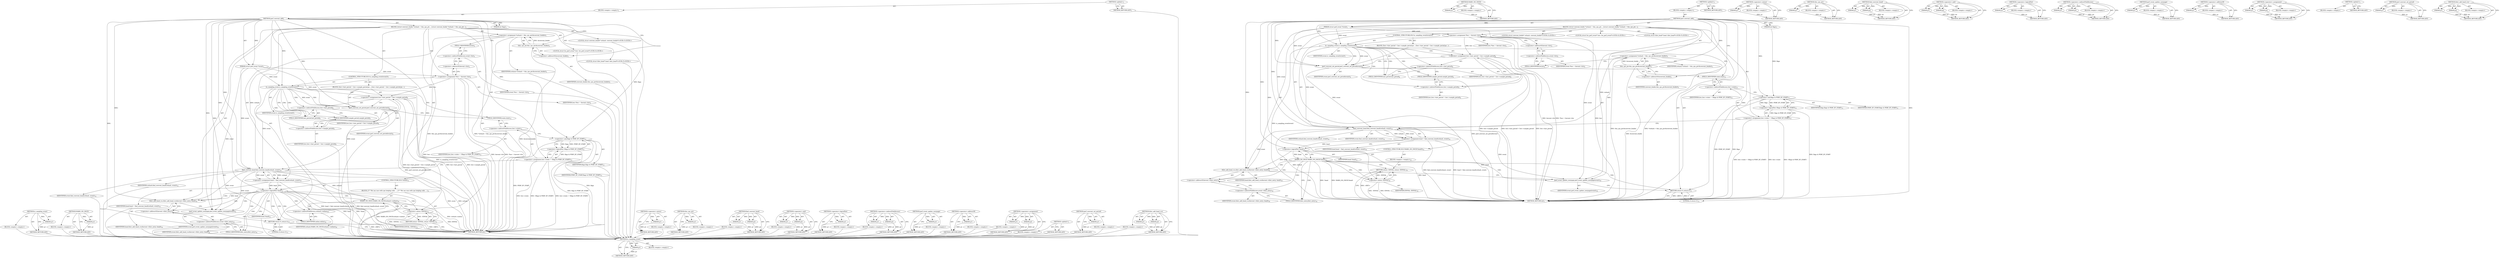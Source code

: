digraph "hlist_add_head_rcu" {
vulnerable_116 [label=<(METHOD,is_sampling_event)>];
vulnerable_117 [label=<(PARAM,p1)>];
vulnerable_118 [label=<(BLOCK,&lt;empty&gt;,&lt;empty&gt;)>];
vulnerable_119 [label=<(METHOD_RETURN,ANY)>];
vulnerable_138 [label=<(METHOD,WARN_ON_ONCE)>];
vulnerable_139 [label=<(PARAM,p1)>];
vulnerable_140 [label=<(BLOCK,&lt;empty&gt;,&lt;empty&gt;)>];
vulnerable_141 [label=<(METHOD_RETURN,ANY)>];
vulnerable_6 [label=<(METHOD,&lt;global&gt;)<SUB>1</SUB>>];
vulnerable_7 [label=<(BLOCK,&lt;empty&gt;,&lt;empty&gt;)<SUB>1</SUB>>];
vulnerable_8 [label=<(METHOD,perf_swevent_add)<SUB>1</SUB>>];
vulnerable_9 [label=<(PARAM,struct perf_event *event)<SUB>1</SUB>>];
vulnerable_10 [label=<(PARAM,int flags)<SUB>1</SUB>>];
vulnerable_11 [label=<(BLOCK,{
	struct swevent_htable *swhash = this_cpu_ptr...,{
	struct swevent_htable *swhash = this_cpu_ptr...)<SUB>2</SUB>>];
vulnerable_12 [label="<(LOCAL,struct swevent_htable* swhash: swevent_htable*)<SUB>3</SUB>>"];
vulnerable_13 [label=<(&lt;operator&gt;.assignment,*swhash = this_cpu_ptr(&amp;swevent_htable))<SUB>3</SUB>>];
vulnerable_14 [label=<(IDENTIFIER,swhash,*swhash = this_cpu_ptr(&amp;swevent_htable))<SUB>3</SUB>>];
vulnerable_15 [label=<(this_cpu_ptr,this_cpu_ptr(&amp;swevent_htable))<SUB>3</SUB>>];
vulnerable_16 [label=<(&lt;operator&gt;.addressOf,&amp;swevent_htable)<SUB>3</SUB>>];
vulnerable_17 [label=<(IDENTIFIER,swevent_htable,this_cpu_ptr(&amp;swevent_htable))<SUB>3</SUB>>];
vulnerable_18 [label="<(LOCAL,struct hw_perf_event* hwc: hw_perf_event*)<SUB>4</SUB>>"];
vulnerable_19 [label=<(&lt;operator&gt;.assignment,*hwc = &amp;event-&gt;hw)<SUB>4</SUB>>];
vulnerable_20 [label=<(IDENTIFIER,hwc,*hwc = &amp;event-&gt;hw)<SUB>4</SUB>>];
vulnerable_21 [label=<(&lt;operator&gt;.addressOf,&amp;event-&gt;hw)<SUB>4</SUB>>];
vulnerable_22 [label=<(&lt;operator&gt;.indirectFieldAccess,event-&gt;hw)<SUB>4</SUB>>];
vulnerable_23 [label=<(IDENTIFIER,event,*hwc = &amp;event-&gt;hw)<SUB>4</SUB>>];
vulnerable_24 [label=<(FIELD_IDENTIFIER,hw,hw)<SUB>4</SUB>>];
vulnerable_25 [label="<(LOCAL,struct hlist_head* head: hlist_head*)<SUB>5</SUB>>"];
vulnerable_26 [label=<(CONTROL_STRUCTURE,IF,if (is_sampling_event(event)))<SUB>7</SUB>>];
vulnerable_27 [label=<(is_sampling_event,is_sampling_event(event))<SUB>7</SUB>>];
vulnerable_28 [label=<(IDENTIFIER,event,is_sampling_event(event))<SUB>7</SUB>>];
vulnerable_29 [label=<(BLOCK,{
		hwc-&gt;last_period = hwc-&gt;sample_period;
		pe...,{
		hwc-&gt;last_period = hwc-&gt;sample_period;
		pe...)<SUB>7</SUB>>];
vulnerable_30 [label=<(&lt;operator&gt;.assignment,hwc-&gt;last_period = hwc-&gt;sample_period)<SUB>8</SUB>>];
vulnerable_31 [label=<(&lt;operator&gt;.indirectFieldAccess,hwc-&gt;last_period)<SUB>8</SUB>>];
vulnerable_32 [label=<(IDENTIFIER,hwc,hwc-&gt;last_period = hwc-&gt;sample_period)<SUB>8</SUB>>];
vulnerable_33 [label=<(FIELD_IDENTIFIER,last_period,last_period)<SUB>8</SUB>>];
vulnerable_34 [label=<(&lt;operator&gt;.indirectFieldAccess,hwc-&gt;sample_period)<SUB>8</SUB>>];
vulnerable_35 [label=<(IDENTIFIER,hwc,hwc-&gt;last_period = hwc-&gt;sample_period)<SUB>8</SUB>>];
vulnerable_36 [label=<(FIELD_IDENTIFIER,sample_period,sample_period)<SUB>8</SUB>>];
vulnerable_37 [label=<(perf_swevent_set_period,perf_swevent_set_period(event))<SUB>9</SUB>>];
vulnerable_38 [label=<(IDENTIFIER,event,perf_swevent_set_period(event))<SUB>9</SUB>>];
vulnerable_39 [label=<(&lt;operator&gt;.assignment,hwc-&gt;state = !(flags &amp; PERF_EF_START))<SUB>12</SUB>>];
vulnerable_40 [label=<(&lt;operator&gt;.indirectFieldAccess,hwc-&gt;state)<SUB>12</SUB>>];
vulnerable_41 [label=<(IDENTIFIER,hwc,hwc-&gt;state = !(flags &amp; PERF_EF_START))<SUB>12</SUB>>];
vulnerable_42 [label=<(FIELD_IDENTIFIER,state,state)<SUB>12</SUB>>];
vulnerable_43 [label=<(&lt;operator&gt;.logicalNot,!(flags &amp; PERF_EF_START))<SUB>12</SUB>>];
vulnerable_44 [label=<(&lt;operator&gt;.and,flags &amp; PERF_EF_START)<SUB>12</SUB>>];
vulnerable_45 [label=<(IDENTIFIER,flags,flags &amp; PERF_EF_START)<SUB>12</SUB>>];
vulnerable_46 [label=<(IDENTIFIER,PERF_EF_START,flags &amp; PERF_EF_START)<SUB>12</SUB>>];
vulnerable_47 [label=<(&lt;operator&gt;.assignment,head = find_swevent_head(swhash, event))<SUB>14</SUB>>];
vulnerable_48 [label=<(IDENTIFIER,head,head = find_swevent_head(swhash, event))<SUB>14</SUB>>];
vulnerable_49 [label=<(find_swevent_head,find_swevent_head(swhash, event))<SUB>14</SUB>>];
vulnerable_50 [label=<(IDENTIFIER,swhash,find_swevent_head(swhash, event))<SUB>14</SUB>>];
vulnerable_51 [label=<(IDENTIFIER,event,find_swevent_head(swhash, event))<SUB>14</SUB>>];
vulnerable_52 [label=<(CONTROL_STRUCTURE,IF,if (!head))<SUB>15</SUB>>];
vulnerable_53 [label=<(&lt;operator&gt;.logicalNot,!head)<SUB>15</SUB>>];
vulnerable_54 [label=<(IDENTIFIER,head,!head)<SUB>15</SUB>>];
vulnerable_55 [label=<(BLOCK,{
		/*
		 * We can race with cpu hotplug code. ...,{
		/*
		 * We can race with cpu hotplug code. ...)<SUB>15</SUB>>];
vulnerable_56 [label=<(WARN_ON_ONCE,WARN_ON_ONCE(swhash-&gt;online))<SUB>20</SUB>>];
vulnerable_57 [label=<(&lt;operator&gt;.indirectFieldAccess,swhash-&gt;online)<SUB>20</SUB>>];
vulnerable_58 [label=<(IDENTIFIER,swhash,WARN_ON_ONCE(swhash-&gt;online))<SUB>20</SUB>>];
vulnerable_59 [label=<(FIELD_IDENTIFIER,online,online)<SUB>20</SUB>>];
vulnerable_60 [label=<(RETURN,return -EINVAL;,return -EINVAL;)<SUB>21</SUB>>];
vulnerable_61 [label=<(&lt;operator&gt;.minus,-EINVAL)<SUB>21</SUB>>];
vulnerable_62 [label=<(IDENTIFIER,EINVAL,-EINVAL)<SUB>21</SUB>>];
vulnerable_63 [label=<(hlist_add_head_rcu,hlist_add_head_rcu(&amp;event-&gt;hlist_entry, head))<SUB>24</SUB>>];
vulnerable_64 [label=<(&lt;operator&gt;.addressOf,&amp;event-&gt;hlist_entry)<SUB>24</SUB>>];
vulnerable_65 [label=<(&lt;operator&gt;.indirectFieldAccess,event-&gt;hlist_entry)<SUB>24</SUB>>];
vulnerable_66 [label=<(IDENTIFIER,event,hlist_add_head_rcu(&amp;event-&gt;hlist_entry, head))<SUB>24</SUB>>];
vulnerable_67 [label=<(FIELD_IDENTIFIER,hlist_entry,hlist_entry)<SUB>24</SUB>>];
vulnerable_68 [label=<(IDENTIFIER,head,hlist_add_head_rcu(&amp;event-&gt;hlist_entry, head))<SUB>24</SUB>>];
vulnerable_69 [label=<(perf_event_update_userpage,perf_event_update_userpage(event))<SUB>25</SUB>>];
vulnerable_70 [label=<(IDENTIFIER,event,perf_event_update_userpage(event))<SUB>25</SUB>>];
vulnerable_71 [label=<(RETURN,return 0;,return 0;)<SUB>27</SUB>>];
vulnerable_72 [label=<(LITERAL,0,return 0;)<SUB>27</SUB>>];
vulnerable_73 [label=<(METHOD_RETURN,int)<SUB>1</SUB>>];
vulnerable_75 [label=<(METHOD_RETURN,ANY)<SUB>1</SUB>>];
vulnerable_142 [label=<(METHOD,&lt;operator&gt;.minus)>];
vulnerable_143 [label=<(PARAM,p1)>];
vulnerable_144 [label=<(BLOCK,&lt;empty&gt;,&lt;empty&gt;)>];
vulnerable_145 [label=<(METHOD_RETURN,ANY)>];
vulnerable_103 [label=<(METHOD,this_cpu_ptr)>];
vulnerable_104 [label=<(PARAM,p1)>];
vulnerable_105 [label=<(BLOCK,&lt;empty&gt;,&lt;empty&gt;)>];
vulnerable_106 [label=<(METHOD_RETURN,ANY)>];
vulnerable_133 [label=<(METHOD,find_swevent_head)>];
vulnerable_134 [label=<(PARAM,p1)>];
vulnerable_135 [label=<(PARAM,p2)>];
vulnerable_136 [label=<(BLOCK,&lt;empty&gt;,&lt;empty&gt;)>];
vulnerable_137 [label=<(METHOD_RETURN,ANY)>];
vulnerable_128 [label=<(METHOD,&lt;operator&gt;.and)>];
vulnerable_129 [label=<(PARAM,p1)>];
vulnerable_130 [label=<(PARAM,p2)>];
vulnerable_131 [label=<(BLOCK,&lt;empty&gt;,&lt;empty&gt;)>];
vulnerable_132 [label=<(METHOD_RETURN,ANY)>];
vulnerable_124 [label=<(METHOD,&lt;operator&gt;.logicalNot)>];
vulnerable_125 [label=<(PARAM,p1)>];
vulnerable_126 [label=<(BLOCK,&lt;empty&gt;,&lt;empty&gt;)>];
vulnerable_127 [label=<(METHOD_RETURN,ANY)>];
vulnerable_111 [label=<(METHOD,&lt;operator&gt;.indirectFieldAccess)>];
vulnerable_112 [label=<(PARAM,p1)>];
vulnerable_113 [label=<(PARAM,p2)>];
vulnerable_114 [label=<(BLOCK,&lt;empty&gt;,&lt;empty&gt;)>];
vulnerable_115 [label=<(METHOD_RETURN,ANY)>];
vulnerable_151 [label=<(METHOD,perf_event_update_userpage)>];
vulnerable_152 [label=<(PARAM,p1)>];
vulnerable_153 [label=<(BLOCK,&lt;empty&gt;,&lt;empty&gt;)>];
vulnerable_154 [label=<(METHOD_RETURN,ANY)>];
vulnerable_107 [label=<(METHOD,&lt;operator&gt;.addressOf)>];
vulnerable_108 [label=<(PARAM,p1)>];
vulnerable_109 [label=<(BLOCK,&lt;empty&gt;,&lt;empty&gt;)>];
vulnerable_110 [label=<(METHOD_RETURN,ANY)>];
vulnerable_98 [label=<(METHOD,&lt;operator&gt;.assignment)>];
vulnerable_99 [label=<(PARAM,p1)>];
vulnerable_100 [label=<(PARAM,p2)>];
vulnerable_101 [label=<(BLOCK,&lt;empty&gt;,&lt;empty&gt;)>];
vulnerable_102 [label=<(METHOD_RETURN,ANY)>];
vulnerable_92 [label=<(METHOD,&lt;global&gt;)<SUB>1</SUB>>];
vulnerable_93 [label=<(BLOCK,&lt;empty&gt;,&lt;empty&gt;)>];
vulnerable_94 [label=<(METHOD_RETURN,ANY)>];
vulnerable_120 [label=<(METHOD,perf_swevent_set_period)>];
vulnerable_121 [label=<(PARAM,p1)>];
vulnerable_122 [label=<(BLOCK,&lt;empty&gt;,&lt;empty&gt;)>];
vulnerable_123 [label=<(METHOD_RETURN,ANY)>];
vulnerable_146 [label=<(METHOD,hlist_add_head_rcu)>];
vulnerable_147 [label=<(PARAM,p1)>];
vulnerable_148 [label=<(PARAM,p2)>];
vulnerable_149 [label=<(BLOCK,&lt;empty&gt;,&lt;empty&gt;)>];
vulnerable_150 [label=<(METHOD_RETURN,ANY)>];
fixed_113 [label=<(METHOD,is_sampling_event)>];
fixed_114 [label=<(PARAM,p1)>];
fixed_115 [label=<(BLOCK,&lt;empty&gt;,&lt;empty&gt;)>];
fixed_116 [label=<(METHOD_RETURN,ANY)>];
fixed_135 [label=<(METHOD,WARN_ON_ONCE)>];
fixed_136 [label=<(PARAM,p1)>];
fixed_137 [label=<(BLOCK,&lt;empty&gt;,&lt;empty&gt;)>];
fixed_138 [label=<(METHOD_RETURN,ANY)>];
fixed_6 [label=<(METHOD,&lt;global&gt;)<SUB>1</SUB>>];
fixed_7 [label=<(BLOCK,&lt;empty&gt;,&lt;empty&gt;)<SUB>1</SUB>>];
fixed_8 [label=<(METHOD,perf_swevent_add)<SUB>1</SUB>>];
fixed_9 [label=<(PARAM,struct perf_event *event)<SUB>1</SUB>>];
fixed_10 [label=<(PARAM,int flags)<SUB>1</SUB>>];
fixed_11 [label=<(BLOCK,{
	struct swevent_htable *swhash = this_cpu_ptr...,{
	struct swevent_htable *swhash = this_cpu_ptr...)<SUB>2</SUB>>];
fixed_12 [label="<(LOCAL,struct swevent_htable* swhash: swevent_htable*)<SUB>3</SUB>>"];
fixed_13 [label=<(&lt;operator&gt;.assignment,*swhash = this_cpu_ptr(&amp;swevent_htable))<SUB>3</SUB>>];
fixed_14 [label=<(IDENTIFIER,swhash,*swhash = this_cpu_ptr(&amp;swevent_htable))<SUB>3</SUB>>];
fixed_15 [label=<(this_cpu_ptr,this_cpu_ptr(&amp;swevent_htable))<SUB>3</SUB>>];
fixed_16 [label=<(&lt;operator&gt;.addressOf,&amp;swevent_htable)<SUB>3</SUB>>];
fixed_17 [label=<(IDENTIFIER,swevent_htable,this_cpu_ptr(&amp;swevent_htable))<SUB>3</SUB>>];
fixed_18 [label="<(LOCAL,struct hw_perf_event* hwc: hw_perf_event*)<SUB>4</SUB>>"];
fixed_19 [label=<(&lt;operator&gt;.assignment,*hwc = &amp;event-&gt;hw)<SUB>4</SUB>>];
fixed_20 [label=<(IDENTIFIER,hwc,*hwc = &amp;event-&gt;hw)<SUB>4</SUB>>];
fixed_21 [label=<(&lt;operator&gt;.addressOf,&amp;event-&gt;hw)<SUB>4</SUB>>];
fixed_22 [label=<(&lt;operator&gt;.indirectFieldAccess,event-&gt;hw)<SUB>4</SUB>>];
fixed_23 [label=<(IDENTIFIER,event,*hwc = &amp;event-&gt;hw)<SUB>4</SUB>>];
fixed_24 [label=<(FIELD_IDENTIFIER,hw,hw)<SUB>4</SUB>>];
fixed_25 [label="<(LOCAL,struct hlist_head* head: hlist_head*)<SUB>5</SUB>>"];
fixed_26 [label=<(CONTROL_STRUCTURE,IF,if (is_sampling_event(event)))<SUB>7</SUB>>];
fixed_27 [label=<(is_sampling_event,is_sampling_event(event))<SUB>7</SUB>>];
fixed_28 [label=<(IDENTIFIER,event,is_sampling_event(event))<SUB>7</SUB>>];
fixed_29 [label=<(BLOCK,{
		hwc-&gt;last_period = hwc-&gt;sample_period;
		pe...,{
		hwc-&gt;last_period = hwc-&gt;sample_period;
		pe...)<SUB>7</SUB>>];
fixed_30 [label=<(&lt;operator&gt;.assignment,hwc-&gt;last_period = hwc-&gt;sample_period)<SUB>8</SUB>>];
fixed_31 [label=<(&lt;operator&gt;.indirectFieldAccess,hwc-&gt;last_period)<SUB>8</SUB>>];
fixed_32 [label=<(IDENTIFIER,hwc,hwc-&gt;last_period = hwc-&gt;sample_period)<SUB>8</SUB>>];
fixed_33 [label=<(FIELD_IDENTIFIER,last_period,last_period)<SUB>8</SUB>>];
fixed_34 [label=<(&lt;operator&gt;.indirectFieldAccess,hwc-&gt;sample_period)<SUB>8</SUB>>];
fixed_35 [label=<(IDENTIFIER,hwc,hwc-&gt;last_period = hwc-&gt;sample_period)<SUB>8</SUB>>];
fixed_36 [label=<(FIELD_IDENTIFIER,sample_period,sample_period)<SUB>8</SUB>>];
fixed_37 [label=<(perf_swevent_set_period,perf_swevent_set_period(event))<SUB>9</SUB>>];
fixed_38 [label=<(IDENTIFIER,event,perf_swevent_set_period(event))<SUB>9</SUB>>];
fixed_39 [label=<(&lt;operator&gt;.assignment,hwc-&gt;state = !(flags &amp; PERF_EF_START))<SUB>12</SUB>>];
fixed_40 [label=<(&lt;operator&gt;.indirectFieldAccess,hwc-&gt;state)<SUB>12</SUB>>];
fixed_41 [label=<(IDENTIFIER,hwc,hwc-&gt;state = !(flags &amp; PERF_EF_START))<SUB>12</SUB>>];
fixed_42 [label=<(FIELD_IDENTIFIER,state,state)<SUB>12</SUB>>];
fixed_43 [label=<(&lt;operator&gt;.logicalNot,!(flags &amp; PERF_EF_START))<SUB>12</SUB>>];
fixed_44 [label=<(&lt;operator&gt;.and,flags &amp; PERF_EF_START)<SUB>12</SUB>>];
fixed_45 [label=<(IDENTIFIER,flags,flags &amp; PERF_EF_START)<SUB>12</SUB>>];
fixed_46 [label=<(IDENTIFIER,PERF_EF_START,flags &amp; PERF_EF_START)<SUB>12</SUB>>];
fixed_47 [label=<(&lt;operator&gt;.assignment,head = find_swevent_head(swhash, event))<SUB>14</SUB>>];
fixed_48 [label=<(IDENTIFIER,head,head = find_swevent_head(swhash, event))<SUB>14</SUB>>];
fixed_49 [label=<(find_swevent_head,find_swevent_head(swhash, event))<SUB>14</SUB>>];
fixed_50 [label=<(IDENTIFIER,swhash,find_swevent_head(swhash, event))<SUB>14</SUB>>];
fixed_51 [label=<(IDENTIFIER,event,find_swevent_head(swhash, event))<SUB>14</SUB>>];
fixed_52 [label=<(CONTROL_STRUCTURE,IF,if (WARN_ON_ONCE(!head)))<SUB>15</SUB>>];
fixed_53 [label=<(WARN_ON_ONCE,WARN_ON_ONCE(!head))<SUB>15</SUB>>];
fixed_54 [label=<(&lt;operator&gt;.logicalNot,!head)<SUB>15</SUB>>];
fixed_55 [label=<(IDENTIFIER,head,!head)<SUB>15</SUB>>];
fixed_56 [label=<(BLOCK,&lt;empty&gt;,&lt;empty&gt;)<SUB>16</SUB>>];
fixed_57 [label=<(RETURN,return -EINVAL;,return -EINVAL;)<SUB>16</SUB>>];
fixed_58 [label=<(&lt;operator&gt;.minus,-EINVAL)<SUB>16</SUB>>];
fixed_59 [label=<(IDENTIFIER,EINVAL,-EINVAL)<SUB>16</SUB>>];
fixed_60 [label=<(hlist_add_head_rcu,hlist_add_head_rcu(&amp;event-&gt;hlist_entry, head))<SUB>18</SUB>>];
fixed_61 [label=<(&lt;operator&gt;.addressOf,&amp;event-&gt;hlist_entry)<SUB>18</SUB>>];
fixed_62 [label=<(&lt;operator&gt;.indirectFieldAccess,event-&gt;hlist_entry)<SUB>18</SUB>>];
fixed_63 [label=<(IDENTIFIER,event,hlist_add_head_rcu(&amp;event-&gt;hlist_entry, head))<SUB>18</SUB>>];
fixed_64 [label=<(FIELD_IDENTIFIER,hlist_entry,hlist_entry)<SUB>18</SUB>>];
fixed_65 [label=<(IDENTIFIER,head,hlist_add_head_rcu(&amp;event-&gt;hlist_entry, head))<SUB>18</SUB>>];
fixed_66 [label=<(perf_event_update_userpage,perf_event_update_userpage(event))<SUB>19</SUB>>];
fixed_67 [label=<(IDENTIFIER,event,perf_event_update_userpage(event))<SUB>19</SUB>>];
fixed_68 [label=<(RETURN,return 0;,return 0;)<SUB>21</SUB>>];
fixed_69 [label=<(LITERAL,0,return 0;)<SUB>21</SUB>>];
fixed_70 [label=<(METHOD_RETURN,int)<SUB>1</SUB>>];
fixed_72 [label=<(METHOD_RETURN,ANY)<SUB>1</SUB>>];
fixed_139 [label=<(METHOD,&lt;operator&gt;.minus)>];
fixed_140 [label=<(PARAM,p1)>];
fixed_141 [label=<(BLOCK,&lt;empty&gt;,&lt;empty&gt;)>];
fixed_142 [label=<(METHOD_RETURN,ANY)>];
fixed_100 [label=<(METHOD,this_cpu_ptr)>];
fixed_101 [label=<(PARAM,p1)>];
fixed_102 [label=<(BLOCK,&lt;empty&gt;,&lt;empty&gt;)>];
fixed_103 [label=<(METHOD_RETURN,ANY)>];
fixed_130 [label=<(METHOD,find_swevent_head)>];
fixed_131 [label=<(PARAM,p1)>];
fixed_132 [label=<(PARAM,p2)>];
fixed_133 [label=<(BLOCK,&lt;empty&gt;,&lt;empty&gt;)>];
fixed_134 [label=<(METHOD_RETURN,ANY)>];
fixed_125 [label=<(METHOD,&lt;operator&gt;.and)>];
fixed_126 [label=<(PARAM,p1)>];
fixed_127 [label=<(PARAM,p2)>];
fixed_128 [label=<(BLOCK,&lt;empty&gt;,&lt;empty&gt;)>];
fixed_129 [label=<(METHOD_RETURN,ANY)>];
fixed_121 [label=<(METHOD,&lt;operator&gt;.logicalNot)>];
fixed_122 [label=<(PARAM,p1)>];
fixed_123 [label=<(BLOCK,&lt;empty&gt;,&lt;empty&gt;)>];
fixed_124 [label=<(METHOD_RETURN,ANY)>];
fixed_108 [label=<(METHOD,&lt;operator&gt;.indirectFieldAccess)>];
fixed_109 [label=<(PARAM,p1)>];
fixed_110 [label=<(PARAM,p2)>];
fixed_111 [label=<(BLOCK,&lt;empty&gt;,&lt;empty&gt;)>];
fixed_112 [label=<(METHOD_RETURN,ANY)>];
fixed_148 [label=<(METHOD,perf_event_update_userpage)>];
fixed_149 [label=<(PARAM,p1)>];
fixed_150 [label=<(BLOCK,&lt;empty&gt;,&lt;empty&gt;)>];
fixed_151 [label=<(METHOD_RETURN,ANY)>];
fixed_104 [label=<(METHOD,&lt;operator&gt;.addressOf)>];
fixed_105 [label=<(PARAM,p1)>];
fixed_106 [label=<(BLOCK,&lt;empty&gt;,&lt;empty&gt;)>];
fixed_107 [label=<(METHOD_RETURN,ANY)>];
fixed_95 [label=<(METHOD,&lt;operator&gt;.assignment)>];
fixed_96 [label=<(PARAM,p1)>];
fixed_97 [label=<(PARAM,p2)>];
fixed_98 [label=<(BLOCK,&lt;empty&gt;,&lt;empty&gt;)>];
fixed_99 [label=<(METHOD_RETURN,ANY)>];
fixed_89 [label=<(METHOD,&lt;global&gt;)<SUB>1</SUB>>];
fixed_90 [label=<(BLOCK,&lt;empty&gt;,&lt;empty&gt;)>];
fixed_91 [label=<(METHOD_RETURN,ANY)>];
fixed_117 [label=<(METHOD,perf_swevent_set_period)>];
fixed_118 [label=<(PARAM,p1)>];
fixed_119 [label=<(BLOCK,&lt;empty&gt;,&lt;empty&gt;)>];
fixed_120 [label=<(METHOD_RETURN,ANY)>];
fixed_143 [label=<(METHOD,hlist_add_head_rcu)>];
fixed_144 [label=<(PARAM,p1)>];
fixed_145 [label=<(PARAM,p2)>];
fixed_146 [label=<(BLOCK,&lt;empty&gt;,&lt;empty&gt;)>];
fixed_147 [label=<(METHOD_RETURN,ANY)>];
vulnerable_116 -> vulnerable_117  [key=0, label="AST: "];
vulnerable_116 -> vulnerable_117  [key=1, label="DDG: "];
vulnerable_116 -> vulnerable_118  [key=0, label="AST: "];
vulnerable_116 -> vulnerable_119  [key=0, label="AST: "];
vulnerable_116 -> vulnerable_119  [key=1, label="CFG: "];
vulnerable_117 -> vulnerable_119  [key=0, label="DDG: p1"];
vulnerable_118 -> fixed_113  [key=0];
vulnerable_119 -> fixed_113  [key=0];
vulnerable_138 -> vulnerable_139  [key=0, label="AST: "];
vulnerable_138 -> vulnerable_139  [key=1, label="DDG: "];
vulnerable_138 -> vulnerable_140  [key=0, label="AST: "];
vulnerable_138 -> vulnerable_141  [key=0, label="AST: "];
vulnerable_138 -> vulnerable_141  [key=1, label="CFG: "];
vulnerable_139 -> vulnerable_141  [key=0, label="DDG: p1"];
vulnerable_140 -> fixed_113  [key=0];
vulnerable_141 -> fixed_113  [key=0];
vulnerable_6 -> vulnerable_7  [key=0, label="AST: "];
vulnerable_6 -> vulnerable_75  [key=0, label="AST: "];
vulnerable_6 -> vulnerable_75  [key=1, label="CFG: "];
vulnerable_7 -> vulnerable_8  [key=0, label="AST: "];
vulnerable_8 -> vulnerable_9  [key=0, label="AST: "];
vulnerable_8 -> vulnerable_9  [key=1, label="DDG: "];
vulnerable_8 -> vulnerable_10  [key=0, label="AST: "];
vulnerable_8 -> vulnerable_10  [key=1, label="DDG: "];
vulnerable_8 -> vulnerable_11  [key=0, label="AST: "];
vulnerable_8 -> vulnerable_73  [key=0, label="AST: "];
vulnerable_8 -> vulnerable_16  [key=0, label="CFG: "];
vulnerable_8 -> vulnerable_71  [key=0, label="DDG: "];
vulnerable_8 -> vulnerable_63  [key=0, label="DDG: "];
vulnerable_8 -> vulnerable_69  [key=0, label="DDG: "];
vulnerable_8 -> vulnerable_72  [key=0, label="DDG: "];
vulnerable_8 -> vulnerable_15  [key=0, label="DDG: "];
vulnerable_8 -> vulnerable_27  [key=0, label="DDG: "];
vulnerable_8 -> vulnerable_49  [key=0, label="DDG: "];
vulnerable_8 -> vulnerable_53  [key=0, label="DDG: "];
vulnerable_8 -> vulnerable_37  [key=0, label="DDG: "];
vulnerable_8 -> vulnerable_44  [key=0, label="DDG: "];
vulnerable_8 -> vulnerable_61  [key=0, label="DDG: "];
vulnerable_9 -> vulnerable_19  [key=0, label="DDG: event"];
vulnerable_9 -> vulnerable_69  [key=0, label="DDG: event"];
vulnerable_9 -> vulnerable_27  [key=0, label="DDG: event"];
vulnerable_9 -> vulnerable_49  [key=0, label="DDG: event"];
vulnerable_9 -> vulnerable_37  [key=0, label="DDG: event"];
vulnerable_10 -> vulnerable_44  [key=0, label="DDG: flags"];
vulnerable_11 -> vulnerable_12  [key=0, label="AST: "];
vulnerable_11 -> vulnerable_13  [key=0, label="AST: "];
vulnerable_11 -> vulnerable_18  [key=0, label="AST: "];
vulnerable_11 -> vulnerable_19  [key=0, label="AST: "];
vulnerable_11 -> vulnerable_25  [key=0, label="AST: "];
vulnerable_11 -> vulnerable_26  [key=0, label="AST: "];
vulnerable_11 -> vulnerable_39  [key=0, label="AST: "];
vulnerable_11 -> vulnerable_47  [key=0, label="AST: "];
vulnerable_11 -> vulnerable_52  [key=0, label="AST: "];
vulnerable_11 -> vulnerable_63  [key=0, label="AST: "];
vulnerable_11 -> vulnerable_69  [key=0, label="AST: "];
vulnerable_11 -> vulnerable_71  [key=0, label="AST: "];
vulnerable_12 -> fixed_113  [key=0];
vulnerable_13 -> vulnerable_14  [key=0, label="AST: "];
vulnerable_13 -> vulnerable_15  [key=0, label="AST: "];
vulnerable_13 -> vulnerable_24  [key=0, label="CFG: "];
vulnerable_13 -> vulnerable_73  [key=0, label="DDG: this_cpu_ptr(&amp;swevent_htable)"];
vulnerable_13 -> vulnerable_73  [key=1, label="DDG: *swhash = this_cpu_ptr(&amp;swevent_htable)"];
vulnerable_13 -> vulnerable_49  [key=0, label="DDG: swhash"];
vulnerable_14 -> fixed_113  [key=0];
vulnerable_15 -> vulnerable_16  [key=0, label="AST: "];
vulnerable_15 -> vulnerable_13  [key=0, label="CFG: "];
vulnerable_15 -> vulnerable_13  [key=1, label="DDG: &amp;swevent_htable"];
vulnerable_15 -> vulnerable_73  [key=0, label="DDG: &amp;swevent_htable"];
vulnerable_16 -> vulnerable_17  [key=0, label="AST: "];
vulnerable_16 -> vulnerable_15  [key=0, label="CFG: "];
vulnerable_17 -> fixed_113  [key=0];
vulnerable_18 -> fixed_113  [key=0];
vulnerable_19 -> vulnerable_20  [key=0, label="AST: "];
vulnerable_19 -> vulnerable_21  [key=0, label="AST: "];
vulnerable_19 -> vulnerable_27  [key=0, label="CFG: "];
vulnerable_19 -> vulnerable_73  [key=0, label="DDG: hwc"];
vulnerable_19 -> vulnerable_73  [key=1, label="DDG: &amp;event-&gt;hw"];
vulnerable_19 -> vulnerable_73  [key=2, label="DDG: *hwc = &amp;event-&gt;hw"];
vulnerable_19 -> vulnerable_30  [key=0, label="DDG: hwc"];
vulnerable_20 -> fixed_113  [key=0];
vulnerable_21 -> vulnerable_22  [key=0, label="AST: "];
vulnerable_21 -> vulnerable_19  [key=0, label="CFG: "];
vulnerable_22 -> vulnerable_23  [key=0, label="AST: "];
vulnerable_22 -> vulnerable_24  [key=0, label="AST: "];
vulnerable_22 -> vulnerable_21  [key=0, label="CFG: "];
vulnerable_23 -> fixed_113  [key=0];
vulnerable_24 -> vulnerable_22  [key=0, label="CFG: "];
vulnerable_25 -> fixed_113  [key=0];
vulnerable_26 -> vulnerable_27  [key=0, label="AST: "];
vulnerable_26 -> vulnerable_29  [key=0, label="AST: "];
vulnerable_27 -> vulnerable_28  [key=0, label="AST: "];
vulnerable_27 -> vulnerable_33  [key=0, label="CFG: "];
vulnerable_27 -> vulnerable_33  [key=1, label="CDG: "];
vulnerable_27 -> vulnerable_42  [key=0, label="CFG: "];
vulnerable_27 -> vulnerable_73  [key=0, label="DDG: is_sampling_event(event)"];
vulnerable_27 -> vulnerable_49  [key=0, label="DDG: event"];
vulnerable_27 -> vulnerable_37  [key=0, label="DDG: event"];
vulnerable_27 -> vulnerable_37  [key=1, label="CDG: "];
vulnerable_27 -> vulnerable_30  [key=0, label="CDG: "];
vulnerable_27 -> vulnerable_34  [key=0, label="CDG: "];
vulnerable_27 -> vulnerable_36  [key=0, label="CDG: "];
vulnerable_27 -> vulnerable_31  [key=0, label="CDG: "];
vulnerable_28 -> fixed_113  [key=0];
vulnerable_29 -> vulnerable_30  [key=0, label="AST: "];
vulnerable_29 -> vulnerable_37  [key=0, label="AST: "];
vulnerable_30 -> vulnerable_31  [key=0, label="AST: "];
vulnerable_30 -> vulnerable_34  [key=0, label="AST: "];
vulnerable_30 -> vulnerable_37  [key=0, label="CFG: "];
vulnerable_30 -> vulnerable_73  [key=0, label="DDG: hwc-&gt;last_period"];
vulnerable_30 -> vulnerable_73  [key=1, label="DDG: hwc-&gt;sample_period"];
vulnerable_30 -> vulnerable_73  [key=2, label="DDG: hwc-&gt;last_period = hwc-&gt;sample_period"];
vulnerable_31 -> vulnerable_32  [key=0, label="AST: "];
vulnerable_31 -> vulnerable_33  [key=0, label="AST: "];
vulnerable_31 -> vulnerable_36  [key=0, label="CFG: "];
vulnerable_32 -> fixed_113  [key=0];
vulnerable_33 -> vulnerable_31  [key=0, label="CFG: "];
vulnerable_34 -> vulnerable_35  [key=0, label="AST: "];
vulnerable_34 -> vulnerable_36  [key=0, label="AST: "];
vulnerable_34 -> vulnerable_30  [key=0, label="CFG: "];
vulnerable_35 -> fixed_113  [key=0];
vulnerable_36 -> vulnerable_34  [key=0, label="CFG: "];
vulnerable_37 -> vulnerable_38  [key=0, label="AST: "];
vulnerable_37 -> vulnerable_42  [key=0, label="CFG: "];
vulnerable_37 -> vulnerable_73  [key=0, label="DDG: perf_swevent_set_period(event)"];
vulnerable_37 -> vulnerable_49  [key=0, label="DDG: event"];
vulnerable_38 -> fixed_113  [key=0];
vulnerable_39 -> vulnerable_40  [key=0, label="AST: "];
vulnerable_39 -> vulnerable_43  [key=0, label="AST: "];
vulnerable_39 -> vulnerable_49  [key=0, label="CFG: "];
vulnerable_39 -> vulnerable_73  [key=0, label="DDG: hwc-&gt;state"];
vulnerable_39 -> vulnerable_73  [key=1, label="DDG: !(flags &amp; PERF_EF_START)"];
vulnerable_39 -> vulnerable_73  [key=2, label="DDG: hwc-&gt;state = !(flags &amp; PERF_EF_START)"];
vulnerable_40 -> vulnerable_41  [key=0, label="AST: "];
vulnerable_40 -> vulnerable_42  [key=0, label="AST: "];
vulnerable_40 -> vulnerable_44  [key=0, label="CFG: "];
vulnerable_41 -> fixed_113  [key=0];
vulnerable_42 -> vulnerable_40  [key=0, label="CFG: "];
vulnerable_43 -> vulnerable_44  [key=0, label="AST: "];
vulnerable_43 -> vulnerable_39  [key=0, label="CFG: "];
vulnerable_43 -> vulnerable_39  [key=1, label="DDG: flags &amp; PERF_EF_START"];
vulnerable_43 -> vulnerable_73  [key=0, label="DDG: flags &amp; PERF_EF_START"];
vulnerable_44 -> vulnerable_45  [key=0, label="AST: "];
vulnerable_44 -> vulnerable_46  [key=0, label="AST: "];
vulnerable_44 -> vulnerable_43  [key=0, label="CFG: "];
vulnerable_44 -> vulnerable_43  [key=1, label="DDG: flags"];
vulnerable_44 -> vulnerable_43  [key=2, label="DDG: PERF_EF_START"];
vulnerable_44 -> vulnerable_73  [key=0, label="DDG: flags"];
vulnerable_44 -> vulnerable_73  [key=1, label="DDG: PERF_EF_START"];
vulnerable_45 -> fixed_113  [key=0];
vulnerable_46 -> fixed_113  [key=0];
vulnerable_47 -> vulnerable_48  [key=0, label="AST: "];
vulnerable_47 -> vulnerable_49  [key=0, label="AST: "];
vulnerable_47 -> vulnerable_53  [key=0, label="CFG: "];
vulnerable_47 -> vulnerable_53  [key=1, label="DDG: head"];
vulnerable_47 -> vulnerable_73  [key=0, label="DDG: find_swevent_head(swhash, event)"];
vulnerable_47 -> vulnerable_73  [key=1, label="DDG: head = find_swevent_head(swhash, event)"];
vulnerable_48 -> fixed_113  [key=0];
vulnerable_49 -> vulnerable_50  [key=0, label="AST: "];
vulnerable_49 -> vulnerable_51  [key=0, label="AST: "];
vulnerable_49 -> vulnerable_47  [key=0, label="CFG: "];
vulnerable_49 -> vulnerable_47  [key=1, label="DDG: swhash"];
vulnerable_49 -> vulnerable_47  [key=2, label="DDG: event"];
vulnerable_49 -> vulnerable_73  [key=0, label="DDG: swhash"];
vulnerable_49 -> vulnerable_73  [key=1, label="DDG: event"];
vulnerable_49 -> vulnerable_63  [key=0, label="DDG: event"];
vulnerable_49 -> vulnerable_69  [key=0, label="DDG: event"];
vulnerable_49 -> vulnerable_56  [key=0, label="DDG: swhash"];
vulnerable_50 -> fixed_113  [key=0];
vulnerable_51 -> fixed_113  [key=0];
vulnerable_52 -> vulnerable_53  [key=0, label="AST: "];
vulnerable_52 -> vulnerable_55  [key=0, label="AST: "];
vulnerable_53 -> vulnerable_54  [key=0, label="AST: "];
vulnerable_53 -> vulnerable_59  [key=0, label="CFG: "];
vulnerable_53 -> vulnerable_59  [key=1, label="CDG: "];
vulnerable_53 -> vulnerable_67  [key=0, label="CFG: "];
vulnerable_53 -> vulnerable_67  [key=1, label="CDG: "];
vulnerable_53 -> vulnerable_73  [key=0, label="DDG: head"];
vulnerable_53 -> vulnerable_73  [key=1, label="DDG: !head"];
vulnerable_53 -> vulnerable_63  [key=0, label="DDG: head"];
vulnerable_53 -> vulnerable_63  [key=1, label="CDG: "];
vulnerable_53 -> vulnerable_60  [key=0, label="CDG: "];
vulnerable_53 -> vulnerable_61  [key=0, label="CDG: "];
vulnerable_53 -> vulnerable_64  [key=0, label="CDG: "];
vulnerable_53 -> vulnerable_57  [key=0, label="CDG: "];
vulnerable_53 -> vulnerable_71  [key=0, label="CDG: "];
vulnerable_53 -> vulnerable_56  [key=0, label="CDG: "];
vulnerable_53 -> vulnerable_69  [key=0, label="CDG: "];
vulnerable_53 -> vulnerable_65  [key=0, label="CDG: "];
vulnerable_54 -> fixed_113  [key=0];
vulnerable_55 -> vulnerable_56  [key=0, label="AST: "];
vulnerable_55 -> vulnerable_60  [key=0, label="AST: "];
vulnerable_56 -> vulnerable_57  [key=0, label="AST: "];
vulnerable_56 -> vulnerable_61  [key=0, label="CFG: "];
vulnerable_56 -> vulnerable_73  [key=0, label="DDG: swhash-&gt;online"];
vulnerable_56 -> vulnerable_73  [key=1, label="DDG: WARN_ON_ONCE(swhash-&gt;online)"];
vulnerable_57 -> vulnerable_58  [key=0, label="AST: "];
vulnerable_57 -> vulnerable_59  [key=0, label="AST: "];
vulnerable_57 -> vulnerable_56  [key=0, label="CFG: "];
vulnerable_58 -> fixed_113  [key=0];
vulnerable_59 -> vulnerable_57  [key=0, label="CFG: "];
vulnerable_60 -> vulnerable_61  [key=0, label="AST: "];
vulnerable_60 -> vulnerable_73  [key=0, label="CFG: "];
vulnerable_60 -> vulnerable_73  [key=1, label="DDG: &lt;RET&gt;"];
vulnerable_61 -> vulnerable_62  [key=0, label="AST: "];
vulnerable_61 -> vulnerable_60  [key=0, label="CFG: "];
vulnerable_61 -> vulnerable_60  [key=1, label="DDG: -EINVAL"];
vulnerable_61 -> vulnerable_73  [key=0, label="DDG: EINVAL"];
vulnerable_61 -> vulnerable_73  [key=1, label="DDG: -EINVAL"];
vulnerable_62 -> fixed_113  [key=0];
vulnerable_63 -> vulnerable_64  [key=0, label="AST: "];
vulnerable_63 -> vulnerable_68  [key=0, label="AST: "];
vulnerable_63 -> vulnerable_69  [key=0, label="CFG: "];
vulnerable_64 -> vulnerable_65  [key=0, label="AST: "];
vulnerable_64 -> vulnerable_63  [key=0, label="CFG: "];
vulnerable_65 -> vulnerable_66  [key=0, label="AST: "];
vulnerable_65 -> vulnerable_67  [key=0, label="AST: "];
vulnerable_65 -> vulnerable_64  [key=0, label="CFG: "];
vulnerable_66 -> fixed_113  [key=0];
vulnerable_67 -> vulnerable_65  [key=0, label="CFG: "];
vulnerable_68 -> fixed_113  [key=0];
vulnerable_69 -> vulnerable_70  [key=0, label="AST: "];
vulnerable_69 -> vulnerable_71  [key=0, label="CFG: "];
vulnerable_70 -> fixed_113  [key=0];
vulnerable_71 -> vulnerable_72  [key=0, label="AST: "];
vulnerable_71 -> vulnerable_73  [key=0, label="CFG: "];
vulnerable_71 -> vulnerable_73  [key=1, label="DDG: &lt;RET&gt;"];
vulnerable_72 -> vulnerable_71  [key=0, label="DDG: 0"];
vulnerable_73 -> fixed_113  [key=0];
vulnerable_75 -> fixed_113  [key=0];
vulnerable_142 -> vulnerable_143  [key=0, label="AST: "];
vulnerable_142 -> vulnerable_143  [key=1, label="DDG: "];
vulnerable_142 -> vulnerable_144  [key=0, label="AST: "];
vulnerable_142 -> vulnerable_145  [key=0, label="AST: "];
vulnerable_142 -> vulnerable_145  [key=1, label="CFG: "];
vulnerable_143 -> vulnerable_145  [key=0, label="DDG: p1"];
vulnerable_144 -> fixed_113  [key=0];
vulnerable_145 -> fixed_113  [key=0];
vulnerable_103 -> vulnerable_104  [key=0, label="AST: "];
vulnerable_103 -> vulnerable_104  [key=1, label="DDG: "];
vulnerable_103 -> vulnerable_105  [key=0, label="AST: "];
vulnerable_103 -> vulnerable_106  [key=0, label="AST: "];
vulnerable_103 -> vulnerable_106  [key=1, label="CFG: "];
vulnerable_104 -> vulnerable_106  [key=0, label="DDG: p1"];
vulnerable_105 -> fixed_113  [key=0];
vulnerable_106 -> fixed_113  [key=0];
vulnerable_133 -> vulnerable_134  [key=0, label="AST: "];
vulnerable_133 -> vulnerable_134  [key=1, label="DDG: "];
vulnerable_133 -> vulnerable_136  [key=0, label="AST: "];
vulnerable_133 -> vulnerable_135  [key=0, label="AST: "];
vulnerable_133 -> vulnerable_135  [key=1, label="DDG: "];
vulnerable_133 -> vulnerable_137  [key=0, label="AST: "];
vulnerable_133 -> vulnerable_137  [key=1, label="CFG: "];
vulnerable_134 -> vulnerable_137  [key=0, label="DDG: p1"];
vulnerable_135 -> vulnerable_137  [key=0, label="DDG: p2"];
vulnerable_136 -> fixed_113  [key=0];
vulnerable_137 -> fixed_113  [key=0];
vulnerable_128 -> vulnerable_129  [key=0, label="AST: "];
vulnerable_128 -> vulnerable_129  [key=1, label="DDG: "];
vulnerable_128 -> vulnerable_131  [key=0, label="AST: "];
vulnerable_128 -> vulnerable_130  [key=0, label="AST: "];
vulnerable_128 -> vulnerable_130  [key=1, label="DDG: "];
vulnerable_128 -> vulnerable_132  [key=0, label="AST: "];
vulnerable_128 -> vulnerable_132  [key=1, label="CFG: "];
vulnerable_129 -> vulnerable_132  [key=0, label="DDG: p1"];
vulnerable_130 -> vulnerable_132  [key=0, label="DDG: p2"];
vulnerable_131 -> fixed_113  [key=0];
vulnerable_132 -> fixed_113  [key=0];
vulnerable_124 -> vulnerable_125  [key=0, label="AST: "];
vulnerable_124 -> vulnerable_125  [key=1, label="DDG: "];
vulnerable_124 -> vulnerable_126  [key=0, label="AST: "];
vulnerable_124 -> vulnerable_127  [key=0, label="AST: "];
vulnerable_124 -> vulnerable_127  [key=1, label="CFG: "];
vulnerable_125 -> vulnerable_127  [key=0, label="DDG: p1"];
vulnerable_126 -> fixed_113  [key=0];
vulnerable_127 -> fixed_113  [key=0];
vulnerable_111 -> vulnerable_112  [key=0, label="AST: "];
vulnerable_111 -> vulnerable_112  [key=1, label="DDG: "];
vulnerable_111 -> vulnerable_114  [key=0, label="AST: "];
vulnerable_111 -> vulnerable_113  [key=0, label="AST: "];
vulnerable_111 -> vulnerable_113  [key=1, label="DDG: "];
vulnerable_111 -> vulnerable_115  [key=0, label="AST: "];
vulnerable_111 -> vulnerable_115  [key=1, label="CFG: "];
vulnerable_112 -> vulnerable_115  [key=0, label="DDG: p1"];
vulnerable_113 -> vulnerable_115  [key=0, label="DDG: p2"];
vulnerable_114 -> fixed_113  [key=0];
vulnerable_115 -> fixed_113  [key=0];
vulnerable_151 -> vulnerable_152  [key=0, label="AST: "];
vulnerable_151 -> vulnerable_152  [key=1, label="DDG: "];
vulnerable_151 -> vulnerable_153  [key=0, label="AST: "];
vulnerable_151 -> vulnerable_154  [key=0, label="AST: "];
vulnerable_151 -> vulnerable_154  [key=1, label="CFG: "];
vulnerable_152 -> vulnerable_154  [key=0, label="DDG: p1"];
vulnerable_153 -> fixed_113  [key=0];
vulnerable_154 -> fixed_113  [key=0];
vulnerable_107 -> vulnerable_108  [key=0, label="AST: "];
vulnerable_107 -> vulnerable_108  [key=1, label="DDG: "];
vulnerable_107 -> vulnerable_109  [key=0, label="AST: "];
vulnerable_107 -> vulnerable_110  [key=0, label="AST: "];
vulnerable_107 -> vulnerable_110  [key=1, label="CFG: "];
vulnerable_108 -> vulnerable_110  [key=0, label="DDG: p1"];
vulnerable_109 -> fixed_113  [key=0];
vulnerable_110 -> fixed_113  [key=0];
vulnerable_98 -> vulnerable_99  [key=0, label="AST: "];
vulnerable_98 -> vulnerable_99  [key=1, label="DDG: "];
vulnerable_98 -> vulnerable_101  [key=0, label="AST: "];
vulnerable_98 -> vulnerable_100  [key=0, label="AST: "];
vulnerable_98 -> vulnerable_100  [key=1, label="DDG: "];
vulnerable_98 -> vulnerable_102  [key=0, label="AST: "];
vulnerable_98 -> vulnerable_102  [key=1, label="CFG: "];
vulnerable_99 -> vulnerable_102  [key=0, label="DDG: p1"];
vulnerable_100 -> vulnerable_102  [key=0, label="DDG: p2"];
vulnerable_101 -> fixed_113  [key=0];
vulnerable_102 -> fixed_113  [key=0];
vulnerable_92 -> vulnerable_93  [key=0, label="AST: "];
vulnerable_92 -> vulnerable_94  [key=0, label="AST: "];
vulnerable_92 -> vulnerable_94  [key=1, label="CFG: "];
vulnerable_93 -> fixed_113  [key=0];
vulnerable_94 -> fixed_113  [key=0];
vulnerable_120 -> vulnerable_121  [key=0, label="AST: "];
vulnerable_120 -> vulnerable_121  [key=1, label="DDG: "];
vulnerable_120 -> vulnerable_122  [key=0, label="AST: "];
vulnerable_120 -> vulnerable_123  [key=0, label="AST: "];
vulnerable_120 -> vulnerable_123  [key=1, label="CFG: "];
vulnerable_121 -> vulnerable_123  [key=0, label="DDG: p1"];
vulnerable_122 -> fixed_113  [key=0];
vulnerable_123 -> fixed_113  [key=0];
vulnerable_146 -> vulnerable_147  [key=0, label="AST: "];
vulnerable_146 -> vulnerable_147  [key=1, label="DDG: "];
vulnerable_146 -> vulnerable_149  [key=0, label="AST: "];
vulnerable_146 -> vulnerable_148  [key=0, label="AST: "];
vulnerable_146 -> vulnerable_148  [key=1, label="DDG: "];
vulnerable_146 -> vulnerable_150  [key=0, label="AST: "];
vulnerable_146 -> vulnerable_150  [key=1, label="CFG: "];
vulnerable_147 -> vulnerable_150  [key=0, label="DDG: p1"];
vulnerable_148 -> vulnerable_150  [key=0, label="DDG: p2"];
vulnerable_149 -> fixed_113  [key=0];
vulnerable_150 -> fixed_113  [key=0];
fixed_113 -> fixed_114  [key=0, label="AST: "];
fixed_113 -> fixed_114  [key=1, label="DDG: "];
fixed_113 -> fixed_115  [key=0, label="AST: "];
fixed_113 -> fixed_116  [key=0, label="AST: "];
fixed_113 -> fixed_116  [key=1, label="CFG: "];
fixed_114 -> fixed_116  [key=0, label="DDG: p1"];
fixed_135 -> fixed_136  [key=0, label="AST: "];
fixed_135 -> fixed_136  [key=1, label="DDG: "];
fixed_135 -> fixed_137  [key=0, label="AST: "];
fixed_135 -> fixed_138  [key=0, label="AST: "];
fixed_135 -> fixed_138  [key=1, label="CFG: "];
fixed_136 -> fixed_138  [key=0, label="DDG: p1"];
fixed_6 -> fixed_7  [key=0, label="AST: "];
fixed_6 -> fixed_72  [key=0, label="AST: "];
fixed_6 -> fixed_72  [key=1, label="CFG: "];
fixed_7 -> fixed_8  [key=0, label="AST: "];
fixed_8 -> fixed_9  [key=0, label="AST: "];
fixed_8 -> fixed_9  [key=1, label="DDG: "];
fixed_8 -> fixed_10  [key=0, label="AST: "];
fixed_8 -> fixed_10  [key=1, label="DDG: "];
fixed_8 -> fixed_11  [key=0, label="AST: "];
fixed_8 -> fixed_70  [key=0, label="AST: "];
fixed_8 -> fixed_16  [key=0, label="CFG: "];
fixed_8 -> fixed_68  [key=0, label="DDG: "];
fixed_8 -> fixed_60  [key=0, label="DDG: "];
fixed_8 -> fixed_66  [key=0, label="DDG: "];
fixed_8 -> fixed_69  [key=0, label="DDG: "];
fixed_8 -> fixed_15  [key=0, label="DDG: "];
fixed_8 -> fixed_27  [key=0, label="DDG: "];
fixed_8 -> fixed_49  [key=0, label="DDG: "];
fixed_8 -> fixed_37  [key=0, label="DDG: "];
fixed_8 -> fixed_44  [key=0, label="DDG: "];
fixed_8 -> fixed_54  [key=0, label="DDG: "];
fixed_8 -> fixed_58  [key=0, label="DDG: "];
fixed_9 -> fixed_19  [key=0, label="DDG: event"];
fixed_9 -> fixed_66  [key=0, label="DDG: event"];
fixed_9 -> fixed_27  [key=0, label="DDG: event"];
fixed_9 -> fixed_49  [key=0, label="DDG: event"];
fixed_9 -> fixed_37  [key=0, label="DDG: event"];
fixed_10 -> fixed_44  [key=0, label="DDG: flags"];
fixed_11 -> fixed_12  [key=0, label="AST: "];
fixed_11 -> fixed_13  [key=0, label="AST: "];
fixed_11 -> fixed_18  [key=0, label="AST: "];
fixed_11 -> fixed_19  [key=0, label="AST: "];
fixed_11 -> fixed_25  [key=0, label="AST: "];
fixed_11 -> fixed_26  [key=0, label="AST: "];
fixed_11 -> fixed_39  [key=0, label="AST: "];
fixed_11 -> fixed_47  [key=0, label="AST: "];
fixed_11 -> fixed_52  [key=0, label="AST: "];
fixed_11 -> fixed_60  [key=0, label="AST: "];
fixed_11 -> fixed_66  [key=0, label="AST: "];
fixed_11 -> fixed_68  [key=0, label="AST: "];
fixed_13 -> fixed_14  [key=0, label="AST: "];
fixed_13 -> fixed_15  [key=0, label="AST: "];
fixed_13 -> fixed_24  [key=0, label="CFG: "];
fixed_13 -> fixed_70  [key=0, label="DDG: this_cpu_ptr(&amp;swevent_htable)"];
fixed_13 -> fixed_70  [key=1, label="DDG: *swhash = this_cpu_ptr(&amp;swevent_htable)"];
fixed_13 -> fixed_49  [key=0, label="DDG: swhash"];
fixed_15 -> fixed_16  [key=0, label="AST: "];
fixed_15 -> fixed_13  [key=0, label="CFG: "];
fixed_15 -> fixed_13  [key=1, label="DDG: &amp;swevent_htable"];
fixed_15 -> fixed_70  [key=0, label="DDG: &amp;swevent_htable"];
fixed_16 -> fixed_17  [key=0, label="AST: "];
fixed_16 -> fixed_15  [key=0, label="CFG: "];
fixed_19 -> fixed_20  [key=0, label="AST: "];
fixed_19 -> fixed_21  [key=0, label="AST: "];
fixed_19 -> fixed_27  [key=0, label="CFG: "];
fixed_19 -> fixed_70  [key=0, label="DDG: hwc"];
fixed_19 -> fixed_70  [key=1, label="DDG: &amp;event-&gt;hw"];
fixed_19 -> fixed_70  [key=2, label="DDG: *hwc = &amp;event-&gt;hw"];
fixed_19 -> fixed_30  [key=0, label="DDG: hwc"];
fixed_21 -> fixed_22  [key=0, label="AST: "];
fixed_21 -> fixed_19  [key=0, label="CFG: "];
fixed_22 -> fixed_23  [key=0, label="AST: "];
fixed_22 -> fixed_24  [key=0, label="AST: "];
fixed_22 -> fixed_21  [key=0, label="CFG: "];
fixed_24 -> fixed_22  [key=0, label="CFG: "];
fixed_26 -> fixed_27  [key=0, label="AST: "];
fixed_26 -> fixed_29  [key=0, label="AST: "];
fixed_27 -> fixed_28  [key=0, label="AST: "];
fixed_27 -> fixed_33  [key=0, label="CFG: "];
fixed_27 -> fixed_33  [key=1, label="CDG: "];
fixed_27 -> fixed_42  [key=0, label="CFG: "];
fixed_27 -> fixed_70  [key=0, label="DDG: is_sampling_event(event)"];
fixed_27 -> fixed_49  [key=0, label="DDG: event"];
fixed_27 -> fixed_37  [key=0, label="DDG: event"];
fixed_27 -> fixed_37  [key=1, label="CDG: "];
fixed_27 -> fixed_30  [key=0, label="CDG: "];
fixed_27 -> fixed_34  [key=0, label="CDG: "];
fixed_27 -> fixed_36  [key=0, label="CDG: "];
fixed_27 -> fixed_31  [key=0, label="CDG: "];
fixed_29 -> fixed_30  [key=0, label="AST: "];
fixed_29 -> fixed_37  [key=0, label="AST: "];
fixed_30 -> fixed_31  [key=0, label="AST: "];
fixed_30 -> fixed_34  [key=0, label="AST: "];
fixed_30 -> fixed_37  [key=0, label="CFG: "];
fixed_30 -> fixed_70  [key=0, label="DDG: hwc-&gt;last_period"];
fixed_30 -> fixed_70  [key=1, label="DDG: hwc-&gt;sample_period"];
fixed_30 -> fixed_70  [key=2, label="DDG: hwc-&gt;last_period = hwc-&gt;sample_period"];
fixed_31 -> fixed_32  [key=0, label="AST: "];
fixed_31 -> fixed_33  [key=0, label="AST: "];
fixed_31 -> fixed_36  [key=0, label="CFG: "];
fixed_33 -> fixed_31  [key=0, label="CFG: "];
fixed_34 -> fixed_35  [key=0, label="AST: "];
fixed_34 -> fixed_36  [key=0, label="AST: "];
fixed_34 -> fixed_30  [key=0, label="CFG: "];
fixed_36 -> fixed_34  [key=0, label="CFG: "];
fixed_37 -> fixed_38  [key=0, label="AST: "];
fixed_37 -> fixed_42  [key=0, label="CFG: "];
fixed_37 -> fixed_70  [key=0, label="DDG: perf_swevent_set_period(event)"];
fixed_37 -> fixed_49  [key=0, label="DDG: event"];
fixed_39 -> fixed_40  [key=0, label="AST: "];
fixed_39 -> fixed_43  [key=0, label="AST: "];
fixed_39 -> fixed_49  [key=0, label="CFG: "];
fixed_39 -> fixed_70  [key=0, label="DDG: hwc-&gt;state"];
fixed_39 -> fixed_70  [key=1, label="DDG: !(flags &amp; PERF_EF_START)"];
fixed_39 -> fixed_70  [key=2, label="DDG: hwc-&gt;state = !(flags &amp; PERF_EF_START)"];
fixed_40 -> fixed_41  [key=0, label="AST: "];
fixed_40 -> fixed_42  [key=0, label="AST: "];
fixed_40 -> fixed_44  [key=0, label="CFG: "];
fixed_42 -> fixed_40  [key=0, label="CFG: "];
fixed_43 -> fixed_44  [key=0, label="AST: "];
fixed_43 -> fixed_39  [key=0, label="CFG: "];
fixed_43 -> fixed_39  [key=1, label="DDG: flags &amp; PERF_EF_START"];
fixed_43 -> fixed_70  [key=0, label="DDG: flags &amp; PERF_EF_START"];
fixed_44 -> fixed_45  [key=0, label="AST: "];
fixed_44 -> fixed_46  [key=0, label="AST: "];
fixed_44 -> fixed_43  [key=0, label="CFG: "];
fixed_44 -> fixed_43  [key=1, label="DDG: flags"];
fixed_44 -> fixed_43  [key=2, label="DDG: PERF_EF_START"];
fixed_44 -> fixed_70  [key=0, label="DDG: flags"];
fixed_44 -> fixed_70  [key=1, label="DDG: PERF_EF_START"];
fixed_47 -> fixed_48  [key=0, label="AST: "];
fixed_47 -> fixed_49  [key=0, label="AST: "];
fixed_47 -> fixed_54  [key=0, label="CFG: "];
fixed_47 -> fixed_54  [key=1, label="DDG: head"];
fixed_47 -> fixed_70  [key=0, label="DDG: find_swevent_head(swhash, event)"];
fixed_47 -> fixed_70  [key=1, label="DDG: head = find_swevent_head(swhash, event)"];
fixed_49 -> fixed_50  [key=0, label="AST: "];
fixed_49 -> fixed_51  [key=0, label="AST: "];
fixed_49 -> fixed_47  [key=0, label="CFG: "];
fixed_49 -> fixed_47  [key=1, label="DDG: swhash"];
fixed_49 -> fixed_47  [key=2, label="DDG: event"];
fixed_49 -> fixed_70  [key=0, label="DDG: swhash"];
fixed_49 -> fixed_70  [key=1, label="DDG: event"];
fixed_49 -> fixed_60  [key=0, label="DDG: event"];
fixed_49 -> fixed_66  [key=0, label="DDG: event"];
fixed_52 -> fixed_53  [key=0, label="AST: "];
fixed_52 -> fixed_56  [key=0, label="AST: "];
fixed_53 -> fixed_54  [key=0, label="AST: "];
fixed_53 -> fixed_58  [key=0, label="CFG: "];
fixed_53 -> fixed_58  [key=1, label="CDG: "];
fixed_53 -> fixed_64  [key=0, label="CFG: "];
fixed_53 -> fixed_64  [key=1, label="CDG: "];
fixed_53 -> fixed_70  [key=0, label="DDG: !head"];
fixed_53 -> fixed_70  [key=1, label="DDG: WARN_ON_ONCE(!head)"];
fixed_53 -> fixed_68  [key=0, label="CDG: "];
fixed_53 -> fixed_60  [key=0, label="CDG: "];
fixed_53 -> fixed_61  [key=0, label="CDG: "];
fixed_53 -> fixed_57  [key=0, label="CDG: "];
fixed_53 -> fixed_66  [key=0, label="CDG: "];
fixed_53 -> fixed_62  [key=0, label="CDG: "];
fixed_54 -> fixed_55  [key=0, label="AST: "];
fixed_54 -> fixed_53  [key=0, label="CFG: "];
fixed_54 -> fixed_53  [key=1, label="DDG: head"];
fixed_54 -> fixed_70  [key=0, label="DDG: head"];
fixed_54 -> fixed_60  [key=0, label="DDG: head"];
fixed_56 -> fixed_57  [key=0, label="AST: "];
fixed_57 -> fixed_58  [key=0, label="AST: "];
fixed_57 -> fixed_70  [key=0, label="CFG: "];
fixed_57 -> fixed_70  [key=1, label="DDG: &lt;RET&gt;"];
fixed_58 -> fixed_59  [key=0, label="AST: "];
fixed_58 -> fixed_57  [key=0, label="CFG: "];
fixed_58 -> fixed_57  [key=1, label="DDG: -EINVAL"];
fixed_58 -> fixed_70  [key=0, label="DDG: EINVAL"];
fixed_58 -> fixed_70  [key=1, label="DDG: -EINVAL"];
fixed_60 -> fixed_61  [key=0, label="AST: "];
fixed_60 -> fixed_65  [key=0, label="AST: "];
fixed_60 -> fixed_66  [key=0, label="CFG: "];
fixed_61 -> fixed_62  [key=0, label="AST: "];
fixed_61 -> fixed_60  [key=0, label="CFG: "];
fixed_62 -> fixed_63  [key=0, label="AST: "];
fixed_62 -> fixed_64  [key=0, label="AST: "];
fixed_62 -> fixed_61  [key=0, label="CFG: "];
fixed_64 -> fixed_62  [key=0, label="CFG: "];
fixed_66 -> fixed_67  [key=0, label="AST: "];
fixed_66 -> fixed_68  [key=0, label="CFG: "];
fixed_68 -> fixed_69  [key=0, label="AST: "];
fixed_68 -> fixed_70  [key=0, label="CFG: "];
fixed_68 -> fixed_70  [key=1, label="DDG: &lt;RET&gt;"];
fixed_69 -> fixed_68  [key=0, label="DDG: 0"];
fixed_139 -> fixed_140  [key=0, label="AST: "];
fixed_139 -> fixed_140  [key=1, label="DDG: "];
fixed_139 -> fixed_141  [key=0, label="AST: "];
fixed_139 -> fixed_142  [key=0, label="AST: "];
fixed_139 -> fixed_142  [key=1, label="CFG: "];
fixed_140 -> fixed_142  [key=0, label="DDG: p1"];
fixed_100 -> fixed_101  [key=0, label="AST: "];
fixed_100 -> fixed_101  [key=1, label="DDG: "];
fixed_100 -> fixed_102  [key=0, label="AST: "];
fixed_100 -> fixed_103  [key=0, label="AST: "];
fixed_100 -> fixed_103  [key=1, label="CFG: "];
fixed_101 -> fixed_103  [key=0, label="DDG: p1"];
fixed_130 -> fixed_131  [key=0, label="AST: "];
fixed_130 -> fixed_131  [key=1, label="DDG: "];
fixed_130 -> fixed_133  [key=0, label="AST: "];
fixed_130 -> fixed_132  [key=0, label="AST: "];
fixed_130 -> fixed_132  [key=1, label="DDG: "];
fixed_130 -> fixed_134  [key=0, label="AST: "];
fixed_130 -> fixed_134  [key=1, label="CFG: "];
fixed_131 -> fixed_134  [key=0, label="DDG: p1"];
fixed_132 -> fixed_134  [key=0, label="DDG: p2"];
fixed_125 -> fixed_126  [key=0, label="AST: "];
fixed_125 -> fixed_126  [key=1, label="DDG: "];
fixed_125 -> fixed_128  [key=0, label="AST: "];
fixed_125 -> fixed_127  [key=0, label="AST: "];
fixed_125 -> fixed_127  [key=1, label="DDG: "];
fixed_125 -> fixed_129  [key=0, label="AST: "];
fixed_125 -> fixed_129  [key=1, label="CFG: "];
fixed_126 -> fixed_129  [key=0, label="DDG: p1"];
fixed_127 -> fixed_129  [key=0, label="DDG: p2"];
fixed_121 -> fixed_122  [key=0, label="AST: "];
fixed_121 -> fixed_122  [key=1, label="DDG: "];
fixed_121 -> fixed_123  [key=0, label="AST: "];
fixed_121 -> fixed_124  [key=0, label="AST: "];
fixed_121 -> fixed_124  [key=1, label="CFG: "];
fixed_122 -> fixed_124  [key=0, label="DDG: p1"];
fixed_108 -> fixed_109  [key=0, label="AST: "];
fixed_108 -> fixed_109  [key=1, label="DDG: "];
fixed_108 -> fixed_111  [key=0, label="AST: "];
fixed_108 -> fixed_110  [key=0, label="AST: "];
fixed_108 -> fixed_110  [key=1, label="DDG: "];
fixed_108 -> fixed_112  [key=0, label="AST: "];
fixed_108 -> fixed_112  [key=1, label="CFG: "];
fixed_109 -> fixed_112  [key=0, label="DDG: p1"];
fixed_110 -> fixed_112  [key=0, label="DDG: p2"];
fixed_148 -> fixed_149  [key=0, label="AST: "];
fixed_148 -> fixed_149  [key=1, label="DDG: "];
fixed_148 -> fixed_150  [key=0, label="AST: "];
fixed_148 -> fixed_151  [key=0, label="AST: "];
fixed_148 -> fixed_151  [key=1, label="CFG: "];
fixed_149 -> fixed_151  [key=0, label="DDG: p1"];
fixed_104 -> fixed_105  [key=0, label="AST: "];
fixed_104 -> fixed_105  [key=1, label="DDG: "];
fixed_104 -> fixed_106  [key=0, label="AST: "];
fixed_104 -> fixed_107  [key=0, label="AST: "];
fixed_104 -> fixed_107  [key=1, label="CFG: "];
fixed_105 -> fixed_107  [key=0, label="DDG: p1"];
fixed_95 -> fixed_96  [key=0, label="AST: "];
fixed_95 -> fixed_96  [key=1, label="DDG: "];
fixed_95 -> fixed_98  [key=0, label="AST: "];
fixed_95 -> fixed_97  [key=0, label="AST: "];
fixed_95 -> fixed_97  [key=1, label="DDG: "];
fixed_95 -> fixed_99  [key=0, label="AST: "];
fixed_95 -> fixed_99  [key=1, label="CFG: "];
fixed_96 -> fixed_99  [key=0, label="DDG: p1"];
fixed_97 -> fixed_99  [key=0, label="DDG: p2"];
fixed_89 -> fixed_90  [key=0, label="AST: "];
fixed_89 -> fixed_91  [key=0, label="AST: "];
fixed_89 -> fixed_91  [key=1, label="CFG: "];
fixed_117 -> fixed_118  [key=0, label="AST: "];
fixed_117 -> fixed_118  [key=1, label="DDG: "];
fixed_117 -> fixed_119  [key=0, label="AST: "];
fixed_117 -> fixed_120  [key=0, label="AST: "];
fixed_117 -> fixed_120  [key=1, label="CFG: "];
fixed_118 -> fixed_120  [key=0, label="DDG: p1"];
fixed_143 -> fixed_144  [key=0, label="AST: "];
fixed_143 -> fixed_144  [key=1, label="DDG: "];
fixed_143 -> fixed_146  [key=0, label="AST: "];
fixed_143 -> fixed_145  [key=0, label="AST: "];
fixed_143 -> fixed_145  [key=1, label="DDG: "];
fixed_143 -> fixed_147  [key=0, label="AST: "];
fixed_143 -> fixed_147  [key=1, label="CFG: "];
fixed_144 -> fixed_147  [key=0, label="DDG: p1"];
fixed_145 -> fixed_147  [key=0, label="DDG: p2"];
}
